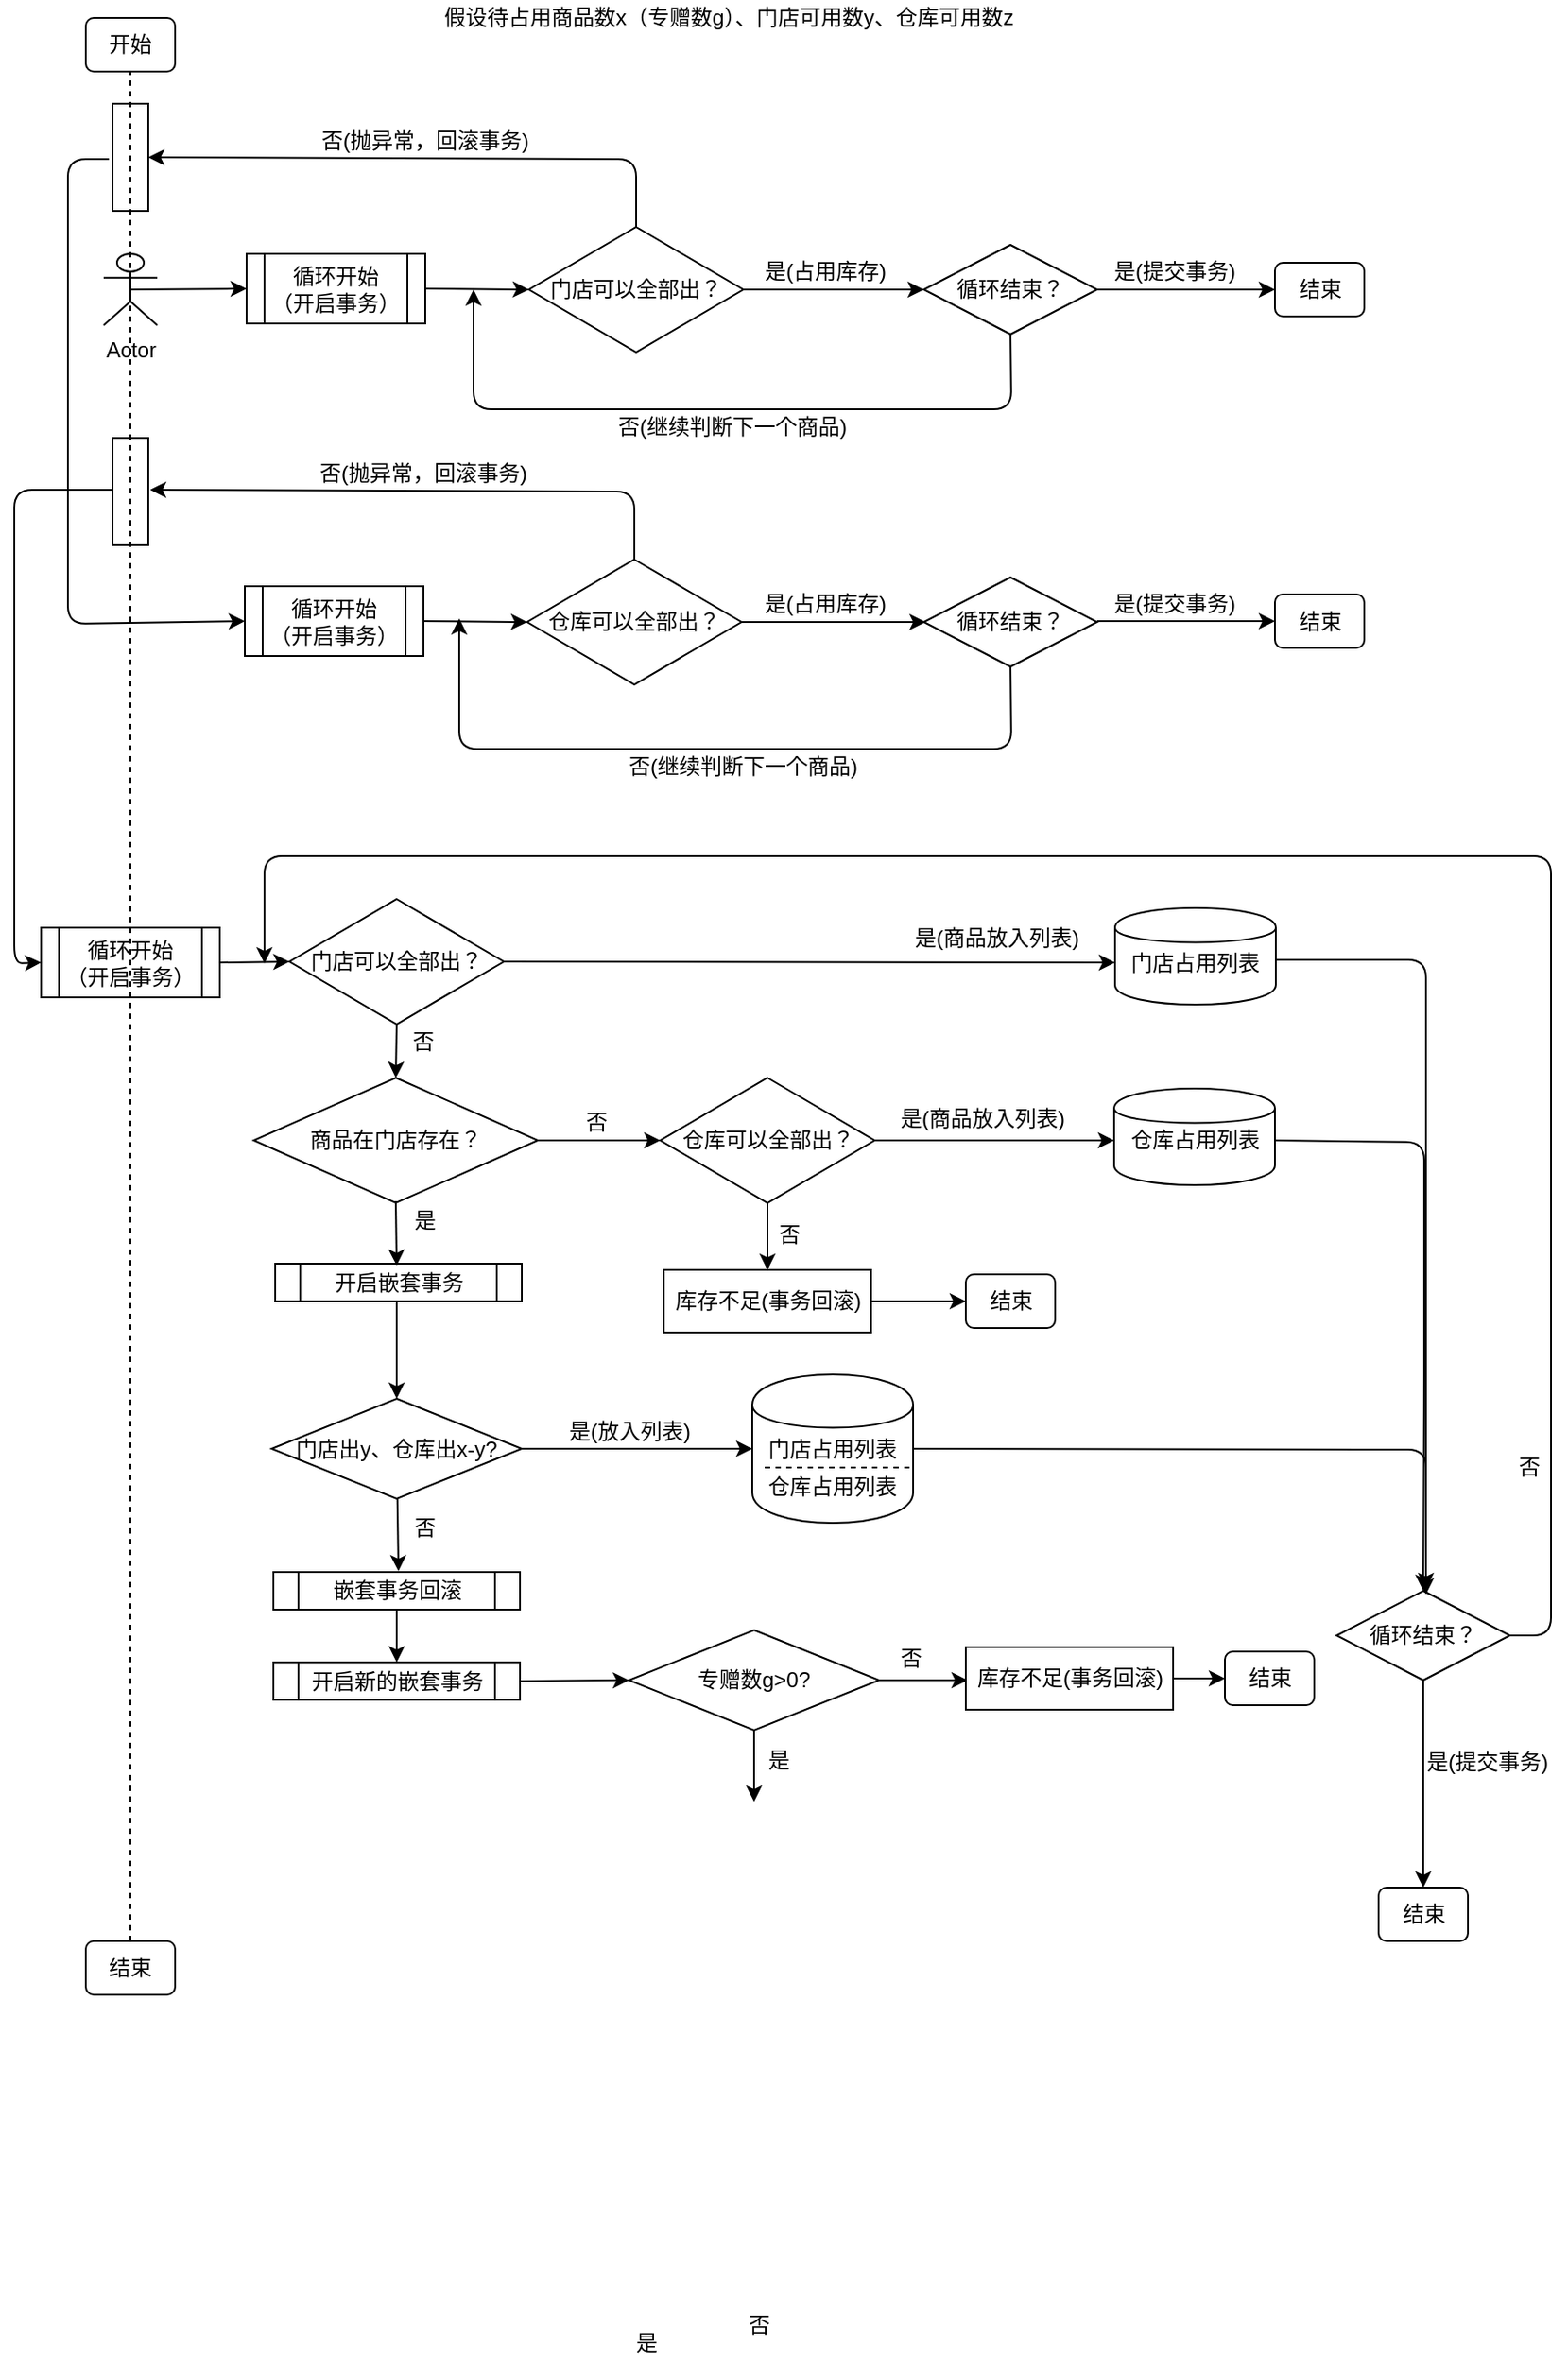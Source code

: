 <mxfile version="12.1.8" type="github" pages="1">
  <diagram id="cIxFQv27kr1OFAZyPRKi" name="Page-1">
    <mxGraphModel dx="974" dy="1634" grid="1" gridSize="10" guides="1" tooltips="1" connect="1" arrows="1" fold="1" page="1" pageScale="1" pageWidth="827" pageHeight="1169" math="0" shadow="0">
      <root>
        <mxCell id="0"/>
        <mxCell id="1" parent="0"/>
        <mxCell id="Cbo-kUQH-pJc7JE6aQtw-1" value="门店可以全部出？" style="rhombus;whiteSpace=wrap;html=1;" parent="1" vertex="1">
          <mxGeometry x="328" y="138" width="120" height="70" as="geometry"/>
        </mxCell>
        <mxCell id="Kt7nqfIv5lHJtM08hlu1-3" value="开始" style="rounded=1;whiteSpace=wrap;html=1;" parent="1" vertex="1">
          <mxGeometry x="80" y="21" width="50" height="30" as="geometry"/>
        </mxCell>
        <mxCell id="Kt7nqfIv5lHJtM08hlu1-17" value="结束" style="rounded=1;whiteSpace=wrap;html=1;" parent="1" vertex="1">
          <mxGeometry x="80" y="1097" width="50" height="30" as="geometry"/>
        </mxCell>
        <mxCell id="Kt7nqfIv5lHJtM08hlu1-52" value="结束" style="rounded=1;whiteSpace=wrap;html=1;" parent="1" vertex="1">
          <mxGeometry x="745.5" y="158" width="50" height="30" as="geometry"/>
        </mxCell>
        <mxCell id="Kt7nqfIv5lHJtM08hlu1-13" value="否(继续判断下一个商品)" style="text;html=1;strokeColor=none;fillColor=none;align=center;verticalAlign=middle;whiteSpace=wrap;rounded=0;" parent="1" vertex="1">
          <mxGeometry x="367" y="240" width="150" height="20" as="geometry"/>
        </mxCell>
        <mxCell id="Kt7nqfIv5lHJtM08hlu1-20" value="" style="endArrow=classic;html=1;entryX=0;entryY=0.5;entryDx=0;entryDy=0;exitX=0.5;exitY=0.5;exitDx=0;exitDy=0;exitPerimeter=0;" parent="1" source="Kt7nqfIv5lHJtM08hlu1-129" target="Kt7nqfIv5lHJtM08hlu1-25" edge="1">
          <mxGeometry width="50" height="50" relative="1" as="geometry">
            <mxPoint x="100" y="173" as="sourcePoint"/>
            <mxPoint x="190" y="172" as="targetPoint"/>
          </mxGeometry>
        </mxCell>
        <mxCell id="Kt7nqfIv5lHJtM08hlu1-25" value="循环开始&lt;br&gt;（开启事务）" style="shape=process;whiteSpace=wrap;html=1;backgroundOutline=1;" parent="1" vertex="1">
          <mxGeometry x="170" y="153" width="100" height="39" as="geometry"/>
        </mxCell>
        <mxCell id="Kt7nqfIv5lHJtM08hlu1-42" value="循环结束？" style="rhombus;whiteSpace=wrap;html=1;" parent="1" vertex="1">
          <mxGeometry x="549" y="148" width="97" height="50" as="geometry"/>
        </mxCell>
        <mxCell id="Kt7nqfIv5lHJtM08hlu1-48" value="" style="endArrow=classic;html=1;exitX=1;exitY=0.5;exitDx=0;exitDy=0;entryX=0;entryY=0.5;entryDx=0;entryDy=0;" parent="1" source="Kt7nqfIv5lHJtM08hlu1-42" target="Kt7nqfIv5lHJtM08hlu1-52" edge="1">
          <mxGeometry width="50" height="50" relative="1" as="geometry">
            <mxPoint x="703" y="317" as="sourcePoint"/>
            <mxPoint x="740" y="173" as="targetPoint"/>
          </mxGeometry>
        </mxCell>
        <mxCell id="Kt7nqfIv5lHJtM08hlu1-49" value="是(提交事务)" style="text;html=1;strokeColor=none;fillColor=none;align=center;verticalAlign=middle;whiteSpace=wrap;rounded=0;" parent="1" vertex="1">
          <mxGeometry x="646" y="153" width="87" height="20" as="geometry"/>
        </mxCell>
        <mxCell id="Kt7nqfIv5lHJtM08hlu1-59" value="" style="endArrow=classic;html=1;exitX=1;exitY=0.5;exitDx=0;exitDy=0;entryX=0;entryY=0.5;entryDx=0;entryDy=0;" parent="1" source="Kt7nqfIv5lHJtM08hlu1-25" target="Cbo-kUQH-pJc7JE6aQtw-1" edge="1">
          <mxGeometry width="50" height="50" relative="1" as="geometry">
            <mxPoint x="30" y="1197" as="sourcePoint"/>
            <mxPoint x="80" y="1147" as="targetPoint"/>
          </mxGeometry>
        </mxCell>
        <mxCell id="Kt7nqfIv5lHJtM08hlu1-60" value="" style="endArrow=classic;html=1;exitX=0.5;exitY=0;exitDx=0;exitDy=0;entryX=1;entryY=0.5;entryDx=0;entryDy=0;" parent="1" source="Cbo-kUQH-pJc7JE6aQtw-1" target="Kt7nqfIv5lHJtM08hlu1-101" edge="1">
          <mxGeometry width="50" height="50" relative="1" as="geometry">
            <mxPoint x="80" y="1200" as="sourcePoint"/>
            <mxPoint x="110" y="100" as="targetPoint"/>
            <Array as="points">
              <mxPoint x="388" y="100"/>
            </Array>
          </mxGeometry>
        </mxCell>
        <mxCell id="Kt7nqfIv5lHJtM08hlu1-62" value="否(抛异常，回滚事务)" style="text;html=1;strokeColor=none;fillColor=none;align=center;verticalAlign=middle;whiteSpace=wrap;rounded=0;" parent="1" vertex="1">
          <mxGeometry x="205" y="80" width="130" height="20" as="geometry"/>
        </mxCell>
        <mxCell id="Kt7nqfIv5lHJtM08hlu1-82" value="仓库可以全部出？" style="rhombus;whiteSpace=wrap;html=1;" parent="1" vertex="1">
          <mxGeometry x="327" y="324" width="120" height="70" as="geometry"/>
        </mxCell>
        <mxCell id="Kt7nqfIv5lHJtM08hlu1-84" value="否(继续判断下一个商品)" style="text;html=1;strokeColor=none;fillColor=none;align=center;verticalAlign=middle;whiteSpace=wrap;rounded=0;" parent="1" vertex="1">
          <mxGeometry x="373" y="430" width="150" height="20" as="geometry"/>
        </mxCell>
        <mxCell id="Kt7nqfIv5lHJtM08hlu1-87" value="" style="endArrow=classic;html=1;" parent="1" edge="1">
          <mxGeometry width="50" height="50" relative="1" as="geometry">
            <mxPoint x="447" y="359" as="sourcePoint"/>
            <mxPoint x="550" y="359" as="targetPoint"/>
          </mxGeometry>
        </mxCell>
        <mxCell id="Kt7nqfIv5lHJtM08hlu1-89" value="循环开始&lt;br&gt;（开启事务）" style="shape=process;whiteSpace=wrap;html=1;backgroundOutline=1;" parent="1" vertex="1">
          <mxGeometry x="169" y="339" width="100" height="39" as="geometry"/>
        </mxCell>
        <mxCell id="Kt7nqfIv5lHJtM08hlu1-95" value="" style="endArrow=classic;html=1;exitX=0.5;exitY=1;exitDx=0;exitDy=0;" parent="1" source="Kt7nqfIv5lHJtM08hlu1-121" edge="1">
          <mxGeometry width="50" height="50" relative="1" as="geometry">
            <mxPoint x="652" y="478" as="sourcePoint"/>
            <mxPoint x="289" y="357" as="targetPoint"/>
            <Array as="points">
              <mxPoint x="598" y="430"/>
              <mxPoint x="440" y="430"/>
              <mxPoint x="289" y="430"/>
            </Array>
          </mxGeometry>
        </mxCell>
        <mxCell id="Kt7nqfIv5lHJtM08hlu1-96" value="" style="endArrow=classic;html=1;exitX=1;exitY=0.5;exitDx=0;exitDy=0;entryX=0;entryY=0.5;entryDx=0;entryDy=0;" parent="1" source="Kt7nqfIv5lHJtM08hlu1-89" target="Kt7nqfIv5lHJtM08hlu1-82" edge="1">
          <mxGeometry width="50" height="50" relative="1" as="geometry">
            <mxPoint x="29" y="1383" as="sourcePoint"/>
            <mxPoint x="79" y="1333" as="targetPoint"/>
          </mxGeometry>
        </mxCell>
        <mxCell id="Kt7nqfIv5lHJtM08hlu1-97" value="" style="endArrow=classic;html=1;exitX=0.5;exitY=0;exitDx=0;exitDy=0;entryX=1;entryY=0.5;entryDx=0;entryDy=0;" parent="1" source="Kt7nqfIv5lHJtM08hlu1-82" edge="1">
          <mxGeometry width="50" height="50" relative="1" as="geometry">
            <mxPoint x="79" y="1386" as="sourcePoint"/>
            <mxPoint x="116" y="285" as="targetPoint"/>
            <Array as="points">
              <mxPoint x="387" y="286"/>
            </Array>
          </mxGeometry>
        </mxCell>
        <mxCell id="Kt7nqfIv5lHJtM08hlu1-98" value="否(抛异常，回滚事务)" style="text;html=1;strokeColor=none;fillColor=none;align=center;verticalAlign=middle;whiteSpace=wrap;rounded=0;" parent="1" vertex="1">
          <mxGeometry x="204" y="266" width="130" height="20" as="geometry"/>
        </mxCell>
        <mxCell id="Kt7nqfIv5lHJtM08hlu1-101" value="" style="rounded=0;whiteSpace=wrap;html=1;" parent="1" vertex="1">
          <mxGeometry x="95" y="69" width="20" height="60" as="geometry"/>
        </mxCell>
        <mxCell id="Kt7nqfIv5lHJtM08hlu1-105" value="" style="endArrow=classic;html=1;entryX=0;entryY=0.5;entryDx=0;entryDy=0;" parent="1" target="Kt7nqfIv5lHJtM08hlu1-89" edge="1">
          <mxGeometry width="50" height="50" relative="1" as="geometry">
            <mxPoint x="93" y="100" as="sourcePoint"/>
            <mxPoint x="169" y="469.5" as="targetPoint"/>
            <Array as="points">
              <mxPoint x="70" y="100"/>
              <mxPoint x="70" y="360"/>
            </Array>
          </mxGeometry>
        </mxCell>
        <mxCell id="Kt7nqfIv5lHJtM08hlu1-111" value="" style="shape=cylinder;whiteSpace=wrap;html=1;boundedLbl=1;backgroundOutline=1;" parent="1" vertex="1">
          <mxGeometry x="656" y="519" width="90" height="54" as="geometry"/>
        </mxCell>
        <mxCell id="Kt7nqfIv5lHJtM08hlu1-113" value="是(商品放入列表)" style="text;html=1;strokeColor=none;fillColor=none;align=center;verticalAlign=middle;whiteSpace=wrap;rounded=0;" parent="1" vertex="1">
          <mxGeometry x="510" y="526" width="160" height="20" as="geometry"/>
        </mxCell>
        <mxCell id="Kt7nqfIv5lHJtM08hlu1-114" value="" style="endArrow=classic;html=1;entryX=0;entryY=0.5;entryDx=0;entryDy=0;" parent="1" target="Kt7nqfIv5lHJtM08hlu1-42" edge="1">
          <mxGeometry width="50" height="50" relative="1" as="geometry">
            <mxPoint x="447" y="173" as="sourcePoint"/>
            <mxPoint x="497" y="123" as="targetPoint"/>
          </mxGeometry>
        </mxCell>
        <mxCell id="Kt7nqfIv5lHJtM08hlu1-115" value="是(占用库存)" style="text;html=1;strokeColor=none;fillColor=none;align=center;verticalAlign=middle;whiteSpace=wrap;rounded=0;" parent="1" vertex="1">
          <mxGeometry x="459" y="153" width="70" height="20" as="geometry"/>
        </mxCell>
        <mxCell id="Kt7nqfIv5lHJtM08hlu1-116" value="" style="endArrow=classic;html=1;exitX=0.5;exitY=1;exitDx=0;exitDy=0;" parent="1" source="Kt7nqfIv5lHJtM08hlu1-42" edge="1">
          <mxGeometry width="50" height="50" relative="1" as="geometry">
            <mxPoint x="604.5" y="198" as="sourcePoint"/>
            <mxPoint x="297" y="173" as="targetPoint"/>
            <Array as="points">
              <mxPoint x="598" y="240"/>
              <mxPoint x="297" y="240"/>
            </Array>
          </mxGeometry>
        </mxCell>
        <mxCell id="Kt7nqfIv5lHJtM08hlu1-121" value="循环结束？" style="rhombus;whiteSpace=wrap;html=1;" parent="1" vertex="1">
          <mxGeometry x="549" y="334" width="97" height="50" as="geometry"/>
        </mxCell>
        <mxCell id="Kt7nqfIv5lHJtM08hlu1-122" value="是(占用库存)" style="text;html=1;strokeColor=none;fillColor=none;align=center;verticalAlign=middle;whiteSpace=wrap;rounded=0;" parent="1" vertex="1">
          <mxGeometry x="459" y="338.5" width="70" height="20" as="geometry"/>
        </mxCell>
        <mxCell id="Kt7nqfIv5lHJtM08hlu1-124" value="结束" style="rounded=1;whiteSpace=wrap;html=1;" parent="1" vertex="1">
          <mxGeometry x="745.5" y="343.5" width="50" height="30" as="geometry"/>
        </mxCell>
        <mxCell id="Kt7nqfIv5lHJtM08hlu1-125" value="" style="endArrow=classic;html=1;exitX=1;exitY=0.5;exitDx=0;exitDy=0;entryX=0;entryY=0.5;entryDx=0;entryDy=0;" parent="1" target="Kt7nqfIv5lHJtM08hlu1-124" edge="1">
          <mxGeometry width="50" height="50" relative="1" as="geometry">
            <mxPoint x="646" y="358.5" as="sourcePoint"/>
            <mxPoint x="740" y="358.5" as="targetPoint"/>
          </mxGeometry>
        </mxCell>
        <mxCell id="Kt7nqfIv5lHJtM08hlu1-126" value="是(提交事务)" style="text;html=1;strokeColor=none;fillColor=none;align=center;verticalAlign=middle;whiteSpace=wrap;rounded=0;" parent="1" vertex="1">
          <mxGeometry x="646" y="338.5" width="87" height="20" as="geometry"/>
        </mxCell>
        <mxCell id="Kt7nqfIv5lHJtM08hlu1-129" value="Actor" style="shape=umlActor;verticalLabelPosition=bottom;labelBackgroundColor=#ffffff;verticalAlign=top;html=1;outlineConnect=0;" parent="1" vertex="1">
          <mxGeometry x="90" y="153" width="30" height="40" as="geometry"/>
        </mxCell>
        <mxCell id="Kt7nqfIv5lHJtM08hlu1-138" value="循环开始&lt;br&gt;（开启事务）" style="shape=process;whiteSpace=wrap;html=1;backgroundOutline=1;" parent="1" vertex="1">
          <mxGeometry x="55" y="530" width="100" height="39" as="geometry"/>
        </mxCell>
        <mxCell id="Kt7nqfIv5lHJtM08hlu1-190" value="循环开始&lt;br&gt;（开启事务）" style="shape=process;whiteSpace=wrap;html=1;backgroundOutline=1;" parent="1" vertex="1">
          <mxGeometry x="55" y="530" width="100" height="39" as="geometry"/>
        </mxCell>
        <mxCell id="Kt7nqfIv5lHJtM08hlu1-139" value="" style="endArrow=classic;html=1;entryX=0;entryY=0.5;entryDx=0;entryDy=0;exitX=0;exitY=0.5;exitDx=0;exitDy=0;" parent="1" target="Kt7nqfIv5lHJtM08hlu1-138" edge="1">
          <mxGeometry width="50" height="50" relative="1" as="geometry">
            <mxPoint x="96" y="285" as="sourcePoint"/>
            <mxPoint x="110" y="1150" as="targetPoint"/>
            <Array as="points">
              <mxPoint x="40" y="285"/>
              <mxPoint x="40" y="550"/>
            </Array>
          </mxGeometry>
        </mxCell>
        <mxCell id="Kt7nqfIv5lHJtM08hlu1-141" value="" style="rounded=0;whiteSpace=wrap;html=1;" parent="1" vertex="1">
          <mxGeometry x="95" y="256" width="20" height="60" as="geometry"/>
        </mxCell>
        <mxCell id="Kt7nqfIv5lHJtM08hlu1-143" value="" style="endArrow=none;dashed=1;html=1;entryX=0.5;entryY=1;entryDx=0;entryDy=0;exitX=0.5;exitY=0;exitDx=0;exitDy=0;" parent="1" source="Kt7nqfIv5lHJtM08hlu1-17" target="Kt7nqfIv5lHJtM08hlu1-3" edge="1">
          <mxGeometry width="50" height="50" relative="1" as="geometry">
            <mxPoint x="30" y="1200" as="sourcePoint"/>
            <mxPoint x="80" y="1150" as="targetPoint"/>
          </mxGeometry>
        </mxCell>
        <mxCell id="Kt7nqfIv5lHJtM08hlu1-144" value="门店可以全部出？" style="rhombus;whiteSpace=wrap;html=1;" parent="1" vertex="1">
          <mxGeometry x="194" y="514" width="120" height="70" as="geometry"/>
        </mxCell>
        <mxCell id="Kt7nqfIv5lHJtM08hlu1-154" value="仓库可以全部出？" style="rhombus;whiteSpace=wrap;html=1;" parent="1" vertex="1">
          <mxGeometry x="401.5" y="614" width="120" height="70" as="geometry"/>
        </mxCell>
        <mxCell id="Kt7nqfIv5lHJtM08hlu1-180" value="商品在门店存在？" style="rhombus;whiteSpace=wrap;html=1;" parent="1" vertex="1">
          <mxGeometry x="174" y="614" width="159" height="70" as="geometry"/>
        </mxCell>
        <mxCell id="Kt7nqfIv5lHJtM08hlu1-174" value="门店出y、仓库出x-y?" style="rhombus;whiteSpace=wrap;html=1;" parent="1" vertex="1">
          <mxGeometry x="184" y="793.5" width="140" height="56" as="geometry"/>
        </mxCell>
        <mxCell id="Kt7nqfIv5lHJtM08hlu1-204" value="专赠数g&amp;gt;0?" style="rhombus;whiteSpace=wrap;html=1;" parent="1" vertex="1">
          <mxGeometry x="384" y="923" width="140" height="56" as="geometry"/>
        </mxCell>
        <mxCell id="Kt7nqfIv5lHJtM08hlu1-148" value="门店占用列表" style="text;html=1;strokeColor=none;fillColor=none;align=center;verticalAlign=middle;whiteSpace=wrap;rounded=0;" parent="1" vertex="1">
          <mxGeometry x="656" y="539.5" width="90" height="20" as="geometry"/>
        </mxCell>
        <mxCell id="Kt7nqfIv5lHJtM08hlu1-149" value="" style="shape=cylinder;whiteSpace=wrap;html=1;boundedLbl=1;backgroundOutline=1;" parent="1" vertex="1">
          <mxGeometry x="655.5" y="620" width="90" height="54" as="geometry"/>
        </mxCell>
        <mxCell id="Kt7nqfIv5lHJtM08hlu1-150" value="仓库占用列表" style="text;html=1;strokeColor=none;fillColor=none;align=center;verticalAlign=middle;whiteSpace=wrap;rounded=0;" parent="1" vertex="1">
          <mxGeometry x="655.5" y="639" width="90" height="20" as="geometry"/>
        </mxCell>
        <mxCell id="Kt7nqfIv5lHJtM08hlu1-152" value="" style="endArrow=classic;html=1;entryX=0;entryY=0.5;entryDx=0;entryDy=0;exitX=1;exitY=0.5;exitDx=0;exitDy=0;" parent="1" source="Kt7nqfIv5lHJtM08hlu1-144" target="Kt7nqfIv5lHJtM08hlu1-148" edge="1">
          <mxGeometry width="50" height="50" relative="1" as="geometry">
            <mxPoint x="140" y="1200" as="sourcePoint"/>
            <mxPoint x="190" y="1150" as="targetPoint"/>
          </mxGeometry>
        </mxCell>
        <mxCell id="Kt7nqfIv5lHJtM08hlu1-158" value="" style="endArrow=classic;html=1;exitX=1;exitY=0.5;exitDx=0;exitDy=0;entryX=0;entryY=0.5;entryDx=0;entryDy=0;" parent="1" source="Kt7nqfIv5lHJtM08hlu1-154" target="Kt7nqfIv5lHJtM08hlu1-150" edge="1">
          <mxGeometry width="50" height="50" relative="1" as="geometry">
            <mxPoint x="141.5" y="1210" as="sourcePoint"/>
            <mxPoint x="654.5" y="646" as="targetPoint"/>
          </mxGeometry>
        </mxCell>
        <mxCell id="Kt7nqfIv5lHJtM08hlu1-159" value="否" style="text;html=1;strokeColor=none;fillColor=none;align=center;verticalAlign=middle;whiteSpace=wrap;rounded=0;" parent="1" vertex="1">
          <mxGeometry x="249" y="584" width="40" height="20" as="geometry"/>
        </mxCell>
        <mxCell id="Kt7nqfIv5lHJtM08hlu1-160" value="是(商品放入列表)" style="text;html=1;strokeColor=none;fillColor=none;align=center;verticalAlign=middle;whiteSpace=wrap;rounded=0;" parent="1" vertex="1">
          <mxGeometry x="501.5" y="627" width="160" height="20" as="geometry"/>
        </mxCell>
        <mxCell id="Kt7nqfIv5lHJtM08hlu1-166" value="循环结束？" style="rhombus;whiteSpace=wrap;html=1;" parent="1" vertex="1">
          <mxGeometry x="780" y="901" width="97" height="50" as="geometry"/>
        </mxCell>
        <mxCell id="Kt7nqfIv5lHJtM08hlu1-167" value="" style="endArrow=classic;html=1;entryX=0.5;entryY=0;entryDx=0;entryDy=0;exitX=1;exitY=0.5;exitDx=0;exitDy=0;" parent="1" source="Kt7nqfIv5lHJtM08hlu1-150" target="Kt7nqfIv5lHJtM08hlu1-166" edge="1">
          <mxGeometry width="50" height="50" relative="1" as="geometry">
            <mxPoint x="140" y="1351" as="sourcePoint"/>
            <mxPoint x="190" y="1301" as="targetPoint"/>
            <Array as="points">
              <mxPoint x="829" y="650"/>
              <mxPoint x="829" y="790"/>
            </Array>
          </mxGeometry>
        </mxCell>
        <mxCell id="Kt7nqfIv5lHJtM08hlu1-168" value="结束" style="rounded=1;whiteSpace=wrap;html=1;" parent="1" vertex="1">
          <mxGeometry x="803.5" y="1067" width="50" height="30" as="geometry"/>
        </mxCell>
        <mxCell id="Kt7nqfIv5lHJtM08hlu1-169" value="" style="endArrow=classic;html=1;entryX=0.5;entryY=0;entryDx=0;entryDy=0;exitX=0.5;exitY=1;exitDx=0;exitDy=0;" parent="1" source="Kt7nqfIv5lHJtM08hlu1-166" target="Kt7nqfIv5lHJtM08hlu1-168" edge="1">
          <mxGeometry width="50" height="50" relative="1" as="geometry">
            <mxPoint x="190" y="1487" as="sourcePoint"/>
            <mxPoint x="240" y="1437" as="targetPoint"/>
          </mxGeometry>
        </mxCell>
        <mxCell id="Kt7nqfIv5lHJtM08hlu1-170" value="是(提交事务)" style="text;html=1;strokeColor=none;fillColor=none;align=center;verticalAlign=middle;whiteSpace=wrap;rounded=0;" parent="1" vertex="1">
          <mxGeometry x="820.5" y="987" width="87" height="20" as="geometry"/>
        </mxCell>
        <mxCell id="Kt7nqfIv5lHJtM08hlu1-173" value="否" style="text;html=1;strokeColor=none;fillColor=none;align=center;verticalAlign=middle;whiteSpace=wrap;rounded=0;" parent="1" vertex="1">
          <mxGeometry x="867.5" y="821.5" width="40" height="20" as="geometry"/>
        </mxCell>
        <mxCell id="Kt7nqfIv5lHJtM08hlu1-176" value="假设待占用商品数x（专赠数g）、门店可用数y、仓库可用数z" style="text;html=1;strokeColor=none;fillColor=none;align=center;verticalAlign=middle;whiteSpace=wrap;rounded=0;" parent="1" vertex="1">
          <mxGeometry x="270" y="11" width="340" height="20" as="geometry"/>
        </mxCell>
        <mxCell id="Kt7nqfIv5lHJtM08hlu1-177" value="否" style="text;html=1;strokeColor=none;fillColor=none;align=center;verticalAlign=middle;whiteSpace=wrap;rounded=0;" parent="1" vertex="1">
          <mxGeometry x="345.5" y="629" width="40" height="20" as="geometry"/>
        </mxCell>
        <mxCell id="Kt7nqfIv5lHJtM08hlu1-184" value="是" style="text;html=1;strokeColor=none;fillColor=none;align=center;verticalAlign=middle;whiteSpace=wrap;rounded=0;" parent="1" vertex="1">
          <mxGeometry x="374" y="1312" width="40" height="20" as="geometry"/>
        </mxCell>
        <mxCell id="Kt7nqfIv5lHJtM08hlu1-187" value="否" style="text;html=1;strokeColor=none;fillColor=none;align=center;verticalAlign=middle;whiteSpace=wrap;rounded=0;" parent="1" vertex="1">
          <mxGeometry x="437" y="1302" width="40" height="20" as="geometry"/>
        </mxCell>
        <mxCell id="Kt7nqfIv5lHJtM08hlu1-192" value="" style="endArrow=classic;html=1;exitX=1;exitY=0.5;exitDx=0;exitDy=0;" parent="1" edge="1">
          <mxGeometry width="50" height="50" relative="1" as="geometry">
            <mxPoint x="523.5" y="951" as="sourcePoint"/>
            <mxPoint x="573.5" y="951" as="targetPoint"/>
          </mxGeometry>
        </mxCell>
        <mxCell id="Kt7nqfIv5lHJtM08hlu1-193" value="否" style="text;html=1;strokeColor=none;fillColor=none;align=center;verticalAlign=middle;whiteSpace=wrap;rounded=0;" parent="1" vertex="1">
          <mxGeometry x="521.5" y="929" width="40" height="20" as="geometry"/>
        </mxCell>
        <mxCell id="Kt7nqfIv5lHJtM08hlu1-196" value="是(放入列表)" style="text;html=1;strokeColor=none;fillColor=none;align=center;verticalAlign=middle;whiteSpace=wrap;rounded=0;" parent="1" vertex="1">
          <mxGeometry x="342" y="802" width="85" height="20" as="geometry"/>
        </mxCell>
        <mxCell id="Kt7nqfIv5lHJtM08hlu1-207" value="是" style="text;html=1;strokeColor=none;fillColor=none;align=center;verticalAlign=middle;whiteSpace=wrap;rounded=0;" parent="1" vertex="1">
          <mxGeometry x="448" y="986" width="40" height="20" as="geometry"/>
        </mxCell>
        <mxCell id="Kt7nqfIv5lHJtM08hlu1-209" value="" style="endArrow=classic;html=1;entryX=0;entryY=0.5;entryDx=0;entryDy=0;exitX=1;exitY=0.5;exitDx=0;exitDy=0;" parent="1" source="Kt7nqfIv5lHJtM08hlu1-190" target="Kt7nqfIv5lHJtM08hlu1-144" edge="1">
          <mxGeometry width="50" height="50" relative="1" as="geometry">
            <mxPoint x="60" y="1200" as="sourcePoint"/>
            <mxPoint x="110" y="1150" as="targetPoint"/>
          </mxGeometry>
        </mxCell>
        <mxCell id="Kt7nqfIv5lHJtM08hlu1-210" value="" style="endArrow=classic;html=1;entryX=0.5;entryY=0;entryDx=0;entryDy=0;exitX=0.5;exitY=1;exitDx=0;exitDy=0;" parent="1" source="Kt7nqfIv5lHJtM08hlu1-144" target="Kt7nqfIv5lHJtM08hlu1-180" edge="1">
          <mxGeometry width="50" height="50" relative="1" as="geometry">
            <mxPoint x="60" y="1200" as="sourcePoint"/>
            <mxPoint x="110" y="1150" as="targetPoint"/>
          </mxGeometry>
        </mxCell>
        <mxCell id="Kt7nqfIv5lHJtM08hlu1-211" value="" style="endArrow=classic;html=1;entryX=0;entryY=0.5;entryDx=0;entryDy=0;exitX=1;exitY=0.5;exitDx=0;exitDy=0;" parent="1" source="Kt7nqfIv5lHJtM08hlu1-180" target="Kt7nqfIv5lHJtM08hlu1-154" edge="1">
          <mxGeometry width="50" height="50" relative="1" as="geometry">
            <mxPoint x="60" y="1200" as="sourcePoint"/>
            <mxPoint x="110" y="1150" as="targetPoint"/>
          </mxGeometry>
        </mxCell>
        <mxCell id="Kt7nqfIv5lHJtM08hlu1-214" value="是" style="text;html=1;strokeColor=none;fillColor=none;align=center;verticalAlign=middle;whiteSpace=wrap;rounded=0;" parent="1" vertex="1">
          <mxGeometry x="250" y="684" width="40" height="20" as="geometry"/>
        </mxCell>
        <mxCell id="Kt7nqfIv5lHJtM08hlu1-215" value="开启嵌套事务" style="shape=process;whiteSpace=wrap;html=1;backgroundOutline=1;" parent="1" vertex="1">
          <mxGeometry x="186" y="718" width="138" height="21" as="geometry"/>
        </mxCell>
        <mxCell id="Kt7nqfIv5lHJtM08hlu1-216" value="" style="endArrow=classic;html=1;entryX=0.5;entryY=0;entryDx=0;entryDy=0;exitX=0.5;exitY=1;exitDx=0;exitDy=0;" parent="1" edge="1">
          <mxGeometry width="50" height="50" relative="1" as="geometry">
            <mxPoint x="253.5" y="683" as="sourcePoint"/>
            <mxPoint x="254" y="719" as="targetPoint"/>
          </mxGeometry>
        </mxCell>
        <mxCell id="Kt7nqfIv5lHJtM08hlu1-217" value="" style="endArrow=classic;html=1;entryX=0.5;entryY=0;entryDx=0;entryDy=0;" parent="1" target="Kt7nqfIv5lHJtM08hlu1-174" edge="1">
          <mxGeometry width="50" height="50" relative="1" as="geometry">
            <mxPoint x="254" y="739" as="sourcePoint"/>
            <mxPoint x="110" y="1150" as="targetPoint"/>
          </mxGeometry>
        </mxCell>
        <mxCell id="Kt7nqfIv5lHJtM08hlu1-218" value="" style="endArrow=classic;html=1;" parent="1" edge="1">
          <mxGeometry width="50" height="50" relative="1" as="geometry">
            <mxPoint x="746" y="548" as="sourcePoint"/>
            <mxPoint x="830" y="903" as="targetPoint"/>
            <Array as="points">
              <mxPoint x="830" y="548"/>
            </Array>
          </mxGeometry>
        </mxCell>
        <mxCell id="1ZdFy1A6Q9_2mpHvo3vU-2" value="库存不足(事务回滚)" style="rounded=0;whiteSpace=wrap;html=1;" vertex="1" parent="1">
          <mxGeometry x="403.5" y="721.5" width="116" height="35" as="geometry"/>
        </mxCell>
        <mxCell id="1ZdFy1A6Q9_2mpHvo3vU-3" value="" style="endArrow=classic;html=1;exitX=0.5;exitY=1;exitDx=0;exitDy=0;entryX=0.5;entryY=0;entryDx=0;entryDy=0;" edge="1" parent="1" source="Kt7nqfIv5lHJtM08hlu1-154" target="1ZdFy1A6Q9_2mpHvo3vU-2">
          <mxGeometry width="50" height="50" relative="1" as="geometry">
            <mxPoint x="30" y="1200" as="sourcePoint"/>
            <mxPoint x="462" y="722" as="targetPoint"/>
          </mxGeometry>
        </mxCell>
        <mxCell id="1ZdFy1A6Q9_2mpHvo3vU-7" value="否" style="text;html=1;strokeColor=none;fillColor=none;align=center;verticalAlign=middle;whiteSpace=wrap;rounded=0;" vertex="1" parent="1">
          <mxGeometry x="454" y="692" width="40" height="20" as="geometry"/>
        </mxCell>
        <mxCell id="1ZdFy1A6Q9_2mpHvo3vU-8" value="结束" style="rounded=1;whiteSpace=wrap;html=1;" vertex="1" parent="1">
          <mxGeometry x="572.5" y="724" width="50" height="30" as="geometry"/>
        </mxCell>
        <mxCell id="1ZdFy1A6Q9_2mpHvo3vU-9" value="" style="endArrow=classic;html=1;entryX=0;entryY=0.5;entryDx=0;entryDy=0;exitX=1;exitY=0.5;exitDx=0;exitDy=0;" edge="1" parent="1" source="1ZdFy1A6Q9_2mpHvo3vU-2" target="1ZdFy1A6Q9_2mpHvo3vU-8">
          <mxGeometry width="50" height="50" relative="1" as="geometry">
            <mxPoint x="30" y="1200" as="sourcePoint"/>
            <mxPoint x="80" y="1150" as="targetPoint"/>
          </mxGeometry>
        </mxCell>
        <mxCell id="1ZdFy1A6Q9_2mpHvo3vU-10" value="" style="endArrow=classic;html=1;exitX=1;exitY=0.5;exitDx=0;exitDy=0;" edge="1" parent="1" source="Kt7nqfIv5lHJtM08hlu1-166">
          <mxGeometry width="50" height="50" relative="1" as="geometry">
            <mxPoint x="60" y="1200" as="sourcePoint"/>
            <mxPoint x="180" y="550" as="targetPoint"/>
            <Array as="points">
              <mxPoint x="900" y="926"/>
              <mxPoint x="900" y="490"/>
              <mxPoint x="180" y="490"/>
            </Array>
          </mxGeometry>
        </mxCell>
        <mxCell id="1ZdFy1A6Q9_2mpHvo3vU-13" value="" style="endArrow=classic;html=1;" edge="1" parent="1" source="Kt7nqfIv5lHJtM08hlu1-174">
          <mxGeometry width="50" height="50" relative="1" as="geometry">
            <mxPoint x="60.5" y="1229" as="sourcePoint"/>
            <mxPoint x="255" y="890" as="targetPoint"/>
          </mxGeometry>
        </mxCell>
        <mxCell id="1ZdFy1A6Q9_2mpHvo3vU-17" value="" style="shape=cylinder;whiteSpace=wrap;html=1;boundedLbl=1;backgroundOutline=1;" vertex="1" parent="1">
          <mxGeometry x="453" y="780" width="90" height="83" as="geometry"/>
        </mxCell>
        <mxCell id="1ZdFy1A6Q9_2mpHvo3vU-20" value="门店占用列表" style="text;html=1;strokeColor=none;fillColor=none;align=center;verticalAlign=middle;whiteSpace=wrap;rounded=0;" vertex="1" parent="1">
          <mxGeometry x="453" y="811.5" width="90" height="20" as="geometry"/>
        </mxCell>
        <mxCell id="1ZdFy1A6Q9_2mpHvo3vU-21" value="仓库占用列表" style="text;html=1;strokeColor=none;fillColor=none;align=center;verticalAlign=middle;whiteSpace=wrap;rounded=0;" vertex="1" parent="1">
          <mxGeometry x="452.5" y="832.5" width="90" height="20" as="geometry"/>
        </mxCell>
        <mxCell id="1ZdFy1A6Q9_2mpHvo3vU-22" value="" style="endArrow=none;dashed=1;html=1;" edge="1" parent="1">
          <mxGeometry width="50" height="50" relative="1" as="geometry">
            <mxPoint x="460" y="832" as="sourcePoint"/>
            <mxPoint x="543" y="832" as="targetPoint"/>
          </mxGeometry>
        </mxCell>
        <mxCell id="1ZdFy1A6Q9_2mpHvo3vU-28" value="" style="endArrow=classic;html=1;exitX=1;exitY=0.5;exitDx=0;exitDy=0;entryX=0;entryY=0.5;entryDx=0;entryDy=0;" edge="1" parent="1" source="Kt7nqfIv5lHJtM08hlu1-174" target="1ZdFy1A6Q9_2mpHvo3vU-20">
          <mxGeometry width="50" height="50" relative="1" as="geometry">
            <mxPoint x="60" y="1400" as="sourcePoint"/>
            <mxPoint x="420" y="822" as="targetPoint"/>
          </mxGeometry>
        </mxCell>
        <mxCell id="1ZdFy1A6Q9_2mpHvo3vU-37" value="" style="endArrow=classic;html=1;exitX=1;exitY=0.5;exitDx=0;exitDy=0;" edge="1" parent="1" source="1ZdFy1A6Q9_2mpHvo3vU-20">
          <mxGeometry width="50" height="50" relative="1" as="geometry">
            <mxPoint x="60" y="1400" as="sourcePoint"/>
            <mxPoint x="830" y="900" as="targetPoint"/>
            <Array as="points">
              <mxPoint x="830" y="822"/>
            </Array>
          </mxGeometry>
        </mxCell>
        <mxCell id="1ZdFy1A6Q9_2mpHvo3vU-38" value="嵌套事务回滚" style="shape=process;whiteSpace=wrap;html=1;backgroundOutline=1;" vertex="1" parent="1">
          <mxGeometry x="185" y="890.5" width="138" height="21" as="geometry"/>
        </mxCell>
        <mxCell id="1ZdFy1A6Q9_2mpHvo3vU-39" value="否" style="text;html=1;strokeColor=none;fillColor=none;align=center;verticalAlign=middle;whiteSpace=wrap;rounded=0;" vertex="1" parent="1">
          <mxGeometry x="250" y="855.5" width="40" height="20" as="geometry"/>
        </mxCell>
        <mxCell id="1ZdFy1A6Q9_2mpHvo3vU-40" value="开启新的嵌套事务" style="shape=process;whiteSpace=wrap;html=1;backgroundOutline=1;" vertex="1" parent="1">
          <mxGeometry x="185" y="941" width="138" height="21" as="geometry"/>
        </mxCell>
        <mxCell id="1ZdFy1A6Q9_2mpHvo3vU-41" value="" style="endArrow=classic;html=1;entryX=0.5;entryY=0;entryDx=0;entryDy=0;exitX=0.5;exitY=1;exitDx=0;exitDy=0;" edge="1" parent="1" source="1ZdFy1A6Q9_2mpHvo3vU-38" target="1ZdFy1A6Q9_2mpHvo3vU-40">
          <mxGeometry width="50" height="50" relative="1" as="geometry">
            <mxPoint x="59" y="1375" as="sourcePoint"/>
            <mxPoint x="109" y="1325" as="targetPoint"/>
          </mxGeometry>
        </mxCell>
        <mxCell id="1ZdFy1A6Q9_2mpHvo3vU-42" value="" style="endArrow=classic;html=1;entryX=0;entryY=0.5;entryDx=0;entryDy=0;exitX=1;exitY=0.5;exitDx=0;exitDy=0;" edge="1" parent="1" source="1ZdFy1A6Q9_2mpHvo3vU-40" target="Kt7nqfIv5lHJtM08hlu1-204">
          <mxGeometry width="50" height="50" relative="1" as="geometry">
            <mxPoint x="60" y="1400" as="sourcePoint"/>
            <mxPoint x="110" y="1350" as="targetPoint"/>
          </mxGeometry>
        </mxCell>
        <mxCell id="1ZdFy1A6Q9_2mpHvo3vU-50" value="库存不足(事务回滚)" style="rounded=0;whiteSpace=wrap;html=1;" vertex="1" parent="1">
          <mxGeometry x="572.5" y="932.5" width="116" height="35" as="geometry"/>
        </mxCell>
        <mxCell id="1ZdFy1A6Q9_2mpHvo3vU-51" value="结束" style="rounded=1;whiteSpace=wrap;html=1;" vertex="1" parent="1">
          <mxGeometry x="717.5" y="935" width="50" height="30" as="geometry"/>
        </mxCell>
        <mxCell id="1ZdFy1A6Q9_2mpHvo3vU-52" value="" style="endArrow=classic;html=1;entryX=0;entryY=0.5;entryDx=0;entryDy=0;exitX=1;exitY=0.5;exitDx=0;exitDy=0;" edge="1" parent="1" source="1ZdFy1A6Q9_2mpHvo3vU-50" target="1ZdFy1A6Q9_2mpHvo3vU-51">
          <mxGeometry width="50" height="50" relative="1" as="geometry">
            <mxPoint x="199" y="1411" as="sourcePoint"/>
            <mxPoint x="249" y="1361" as="targetPoint"/>
          </mxGeometry>
        </mxCell>
        <mxCell id="1ZdFy1A6Q9_2mpHvo3vU-53" value="" style="endArrow=classic;html=1;exitX=0.5;exitY=1;exitDx=0;exitDy=0;" edge="1" parent="1" source="Kt7nqfIv5lHJtM08hlu1-204">
          <mxGeometry width="50" height="50" relative="1" as="geometry">
            <mxPoint x="60" y="1399" as="sourcePoint"/>
            <mxPoint x="454" y="1019" as="targetPoint"/>
          </mxGeometry>
        </mxCell>
      </root>
    </mxGraphModel>
  </diagram>
</mxfile>
